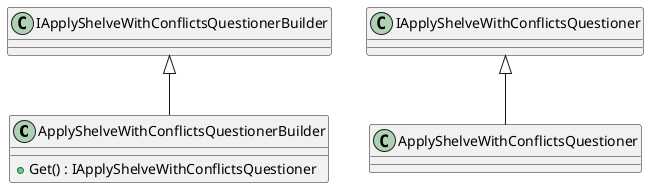 @startuml
class ApplyShelveWithConflictsQuestionerBuilder {
    + Get() : IApplyShelveWithConflictsQuestioner
}
class ApplyShelveWithConflictsQuestioner {
}
IApplyShelveWithConflictsQuestionerBuilder <|-- ApplyShelveWithConflictsQuestionerBuilder
IApplyShelveWithConflictsQuestioner <|-- ApplyShelveWithConflictsQuestioner
@enduml
